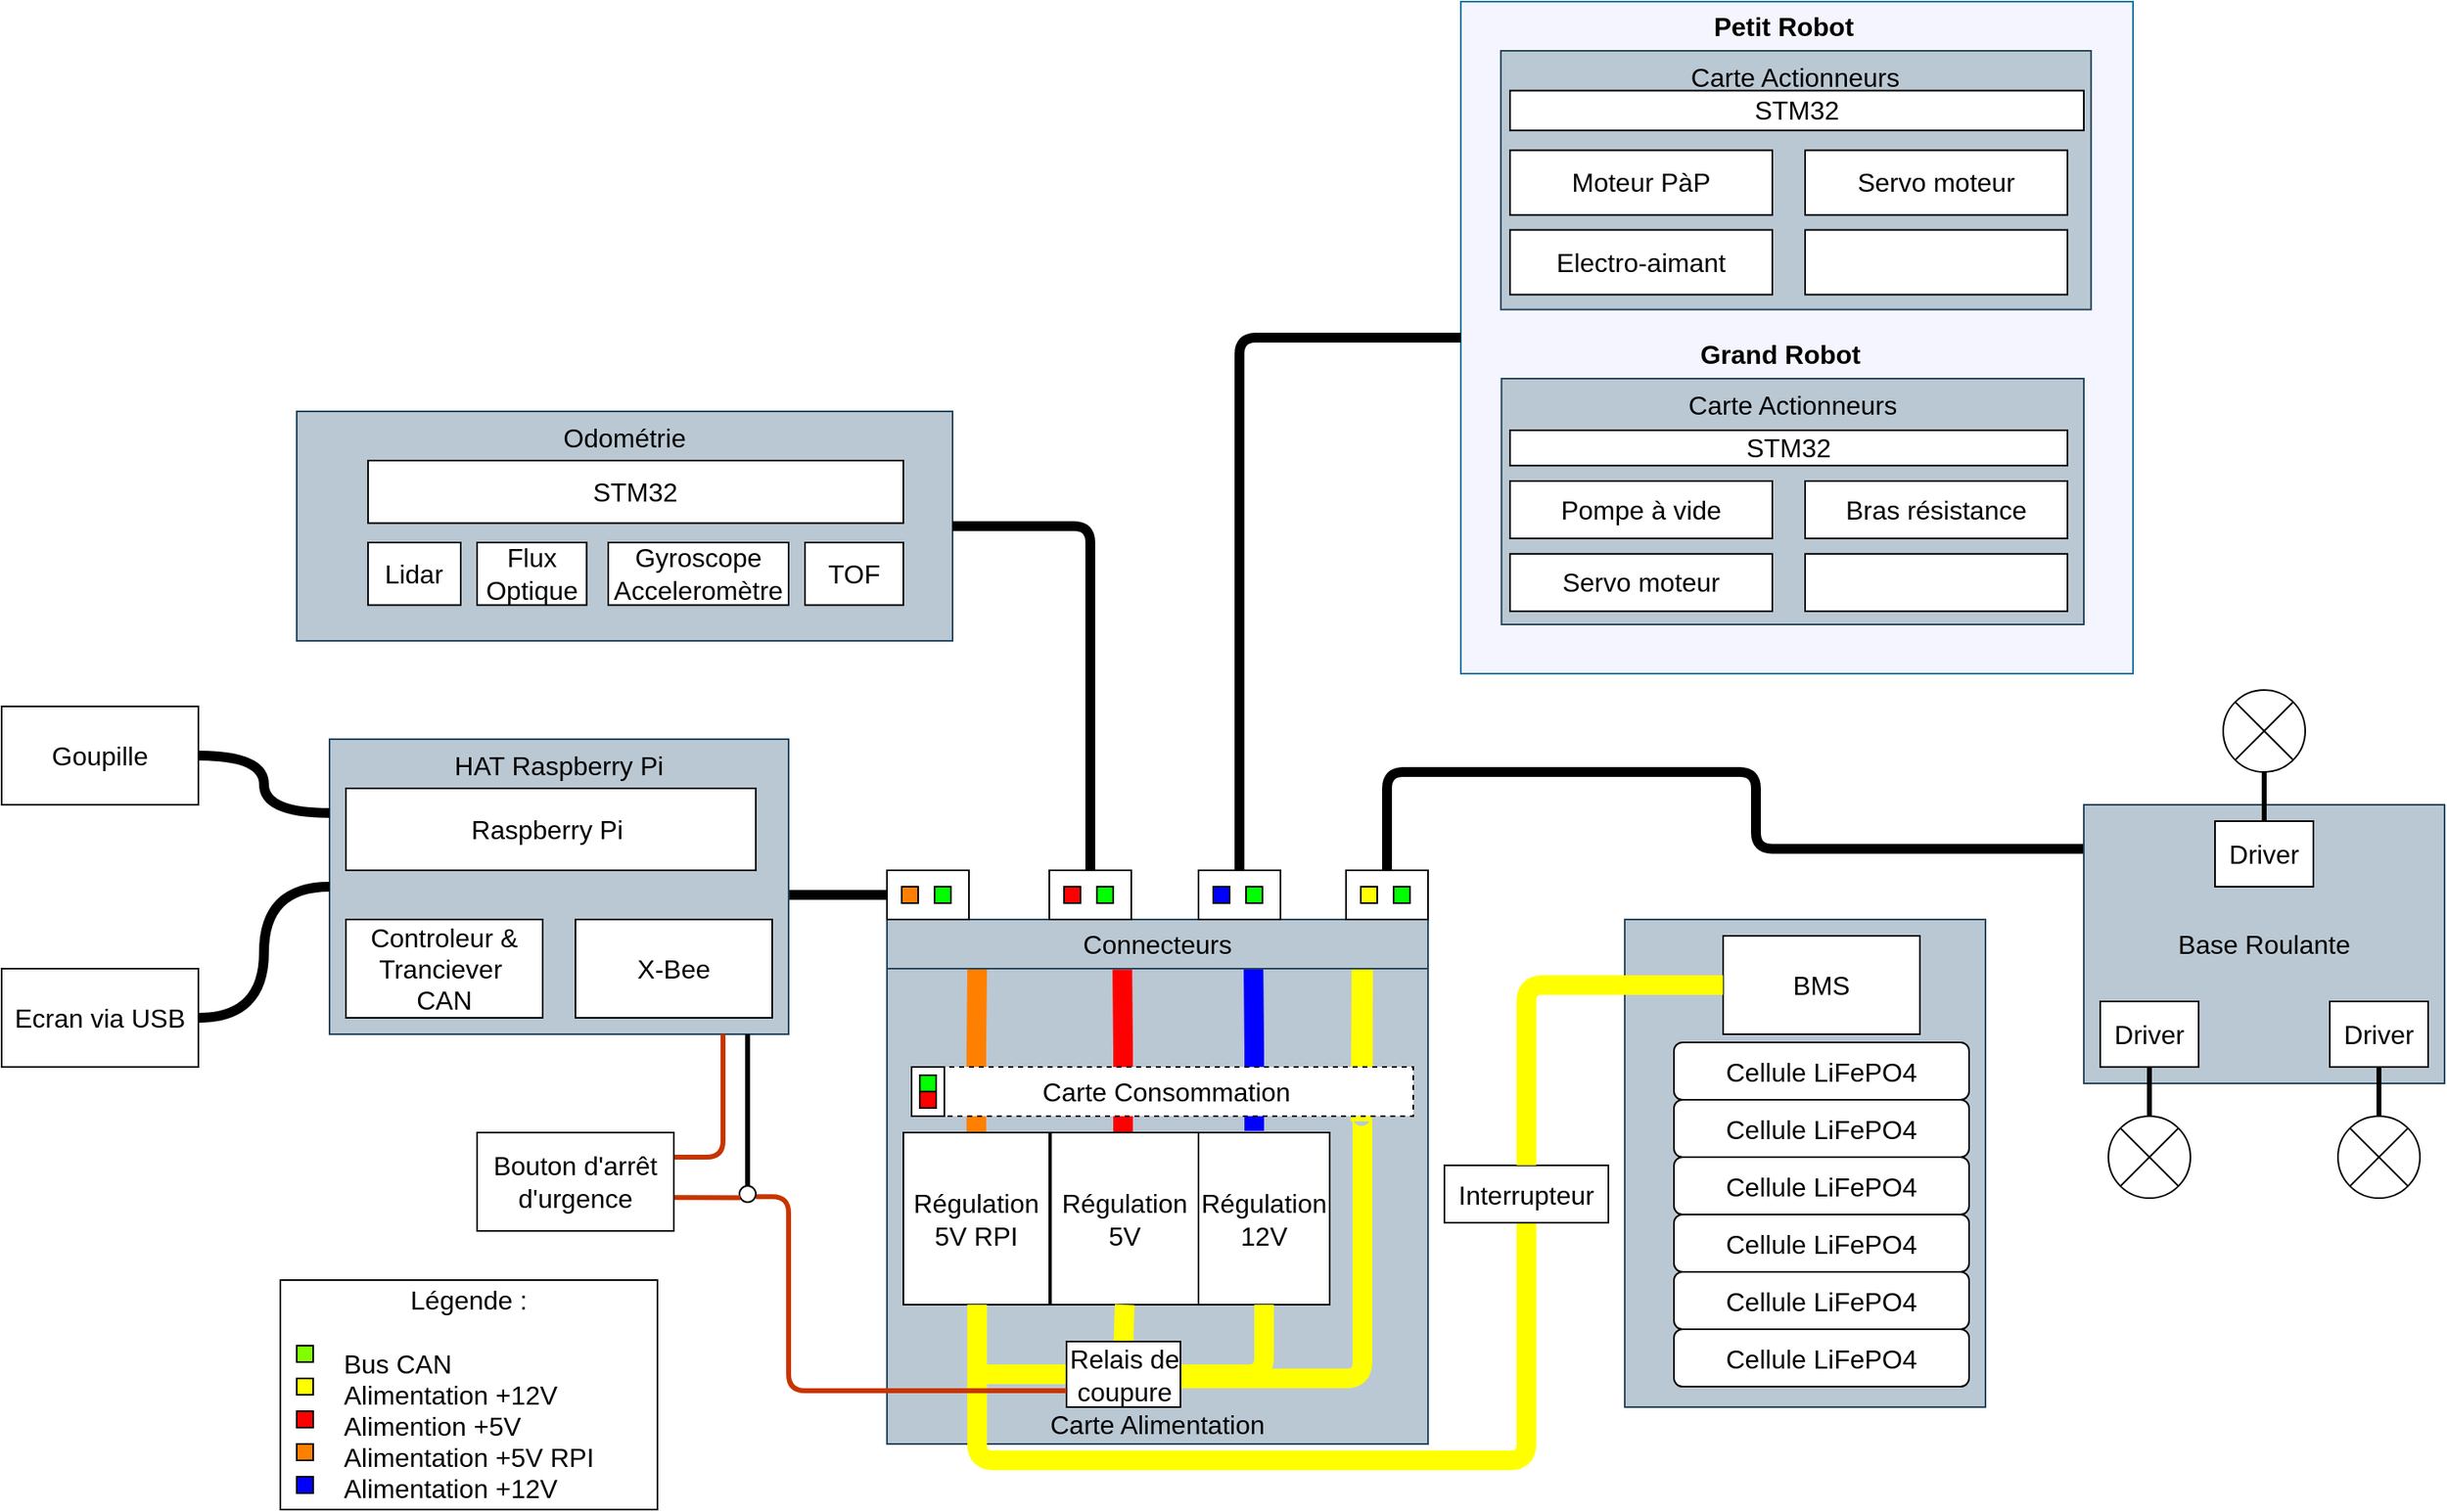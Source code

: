 <mxfile version="15.8.4" type="github">
  <diagram id="JpveLo8PaYovJ9PGyjTf" name="Page-1">
    <mxGraphModel dx="1778" dy="1991" grid="1" gridSize="10" guides="1" tooltips="1" connect="1" arrows="1" fold="1" page="1" pageScale="1" pageWidth="827" pageHeight="1169" math="0" shadow="0">
      <root>
        <mxCell id="0" />
        <mxCell id="1" parent="0" />
        <mxCell id="3YLXrminuR1KJF2vnNBZ-17" value="" style="rounded=0;whiteSpace=wrap;html=1;fontFamily=Helvetica;fontSize=16;fillColor=#F5F5FF;strokeColor=#10739e;" parent="1" vertex="1">
          <mxGeometry x="1270" y="-210" width="410" height="410" as="geometry" />
        </mxCell>
        <mxCell id="44TB2KRQQcfzeu8KFtdc-42" value="Carte Alimentation" style="rounded=0;whiteSpace=wrap;html=1;verticalAlign=bottom;fillColor=#bac8d3;strokeColor=#23445d;fontSize=16;" parent="1" vertex="1">
          <mxGeometry x="920" y="380" width="330" height="290" as="geometry" />
        </mxCell>
        <mxCell id="-E3k1kJGh9sHyTYKa1nS-39" style="edgeStyle=orthogonalEdgeStyle;rounded=0;jumpSize=6;orthogonalLoop=1;jettySize=auto;html=1;endArrow=none;endFill=0;targetPerimeterSpacing=0;strokeColor=#000000;strokeWidth=6;entryX=0;entryY=0.5;entryDx=0;entryDy=0;fontSize=16;" parent="1" target="-E3k1kJGh9sHyTYKa1nS-5" edge="1">
          <mxGeometry relative="1" as="geometry">
            <mxPoint x="890" y="280" as="targetPoint" />
            <mxPoint x="860" y="335" as="sourcePoint" />
            <Array as="points">
              <mxPoint x="860" y="335" />
            </Array>
          </mxGeometry>
        </mxCell>
        <mxCell id="7BKwCYo5F2u6xzoC-rP1-3" style="edgeStyle=orthogonalEdgeStyle;rounded=0;orthogonalLoop=1;jettySize=auto;html=1;entryX=0.435;entryY=1.021;entryDx=0;entryDy=0;entryPerimeter=0;fontColor=#000000;endArrow=none;endFill=0;strokeColor=#0000FF;strokeWidth=12;fontSize=16;" parent="1" edge="1">
          <mxGeometry relative="1" as="geometry">
            <mxPoint x="1143.55" y="380" as="targetPoint" />
            <mxPoint x="1144" y="479" as="sourcePoint" />
            <Array as="points">
              <mxPoint x="1144" y="430" />
            </Array>
          </mxGeometry>
        </mxCell>
        <mxCell id="-E3k1kJGh9sHyTYKa1nS-47" style="edgeStyle=orthogonalEdgeStyle;rounded=1;jumpSize=6;orthogonalLoop=1;jettySize=auto;html=1;exitX=0.005;exitY=0.158;exitDx=0;exitDy=0;entryX=0.5;entryY=0;entryDx=0;entryDy=0;endArrow=none;endFill=0;targetPerimeterSpacing=0;strokeColor=#000000;strokeWidth=6;exitPerimeter=0;fontSize=16;" parent="1" source="44TB2KRQQcfzeu8KFtdc-5" target="-E3k1kJGh9sHyTYKa1nS-44" edge="1">
          <mxGeometry relative="1" as="geometry" />
        </mxCell>
        <mxCell id="44TB2KRQQcfzeu8KFtdc-20" value="" style="group;fontSize=16;" parent="1" vertex="1" connectable="0">
          <mxGeometry x="1360" y="350" width="250" height="297.5" as="geometry" />
        </mxCell>
        <mxCell id="44TB2KRQQcfzeu8KFtdc-15" value="" style="rounded=0;whiteSpace=wrap;html=1;fillColor=#bac8d3;strokeColor=#23445d;fontSize=16;" parent="44TB2KRQQcfzeu8KFtdc-20" vertex="1">
          <mxGeometry x="10" width="220" height="297.5" as="geometry" />
        </mxCell>
        <mxCell id="44TB2KRQQcfzeu8KFtdc-19" value="" style="group;fontSize=16;" parent="44TB2KRQQcfzeu8KFtdc-20" vertex="1" connectable="0">
          <mxGeometry x="40" y="75" width="200" height="222.5" as="geometry" />
        </mxCell>
        <mxCell id="44TB2KRQQcfzeu8KFtdc-9" value="Cellule LiFePO4" style="rounded=1;whiteSpace=wrap;html=1;fontSize=16;" parent="44TB2KRQQcfzeu8KFtdc-19" vertex="1">
          <mxGeometry y="140" width="180" height="35" as="geometry" />
        </mxCell>
        <mxCell id="44TB2KRQQcfzeu8KFtdc-12" value="Cellule LiFePO4" style="rounded=1;whiteSpace=wrap;html=1;fontSize=16;" parent="44TB2KRQQcfzeu8KFtdc-19" vertex="1">
          <mxGeometry y="105" width="180" height="35" as="geometry" />
        </mxCell>
        <mxCell id="44TB2KRQQcfzeu8KFtdc-11" value="Cellule LiFePO4" style="rounded=1;whiteSpace=wrap;html=1;fontSize=16;" parent="44TB2KRQQcfzeu8KFtdc-19" vertex="1">
          <mxGeometry y="70" width="180" height="35" as="geometry" />
        </mxCell>
        <mxCell id="44TB2KRQQcfzeu8KFtdc-8" value="Cellule LiFePO4" style="rounded=1;whiteSpace=wrap;html=1;fontSize=16;" parent="44TB2KRQQcfzeu8KFtdc-19" vertex="1">
          <mxGeometry y="175" width="180" height="35" as="geometry" />
        </mxCell>
        <mxCell id="44TB2KRQQcfzeu8KFtdc-10" value="Cellule LiFePO4" style="rounded=1;whiteSpace=wrap;html=1;fontSize=16;" parent="44TB2KRQQcfzeu8KFtdc-19" vertex="1">
          <mxGeometry y="35" width="180" height="35" as="geometry" />
        </mxCell>
        <mxCell id="44TB2KRQQcfzeu8KFtdc-2" value="Cellule LiFePO4" style="rounded=1;whiteSpace=wrap;html=1;fontSize=16;" parent="44TB2KRQQcfzeu8KFtdc-19" vertex="1">
          <mxGeometry width="180" height="35" as="geometry" />
        </mxCell>
        <mxCell id="44TB2KRQQcfzeu8KFtdc-3" value="BMS" style="rounded=0;whiteSpace=wrap;html=1;fontSize=16;" parent="44TB2KRQQcfzeu8KFtdc-20" vertex="1">
          <mxGeometry x="70" y="10" width="120" height="60" as="geometry" />
        </mxCell>
        <mxCell id="44TB2KRQQcfzeu8KFtdc-40" style="edgeStyle=orthogonalEdgeStyle;rounded=0;orthogonalLoop=1;jettySize=auto;html=1;exitX=0.5;exitY=0;exitDx=0;exitDy=0;entryX=0.435;entryY=1.021;entryDx=0;entryDy=0;entryPerimeter=0;fontColor=#000000;endArrow=none;endFill=0;strokeColor=#FF0000;strokeWidth=12;fontSize=16;" parent="1" source="44TB2KRQQcfzeu8KFtdc-25" target="-E3k1kJGh9sHyTYKa1nS-4" edge="1">
          <mxGeometry relative="1" as="geometry">
            <mxPoint x="1063.92" y="451.76" as="targetPoint" />
            <Array as="points">
              <mxPoint x="1064" y="480" />
              <mxPoint x="1064" y="430" />
            </Array>
          </mxGeometry>
        </mxCell>
        <mxCell id="44TB2KRQQcfzeu8KFtdc-25" value="Régulation 5V" style="whiteSpace=wrap;html=1;rounded=0;fontSize=16;" parent="1" vertex="1">
          <mxGeometry x="1020" y="480" width="90" height="105" as="geometry" />
        </mxCell>
        <mxCell id="44TB2KRQQcfzeu8KFtdc-39" style="edgeStyle=orthogonalEdgeStyle;rounded=0;orthogonalLoop=1;jettySize=auto;html=1;exitX=0.5;exitY=0;exitDx=0;exitDy=0;fontColor=#000000;endArrow=none;endFill=0;strokeColor=#FF8000;strokeWidth=12;entryX=0.171;entryY=0.976;entryDx=0;entryDy=0;entryPerimeter=0;fontSize=16;" parent="1" source="44TB2KRQQcfzeu8KFtdc-26" target="-E3k1kJGh9sHyTYKa1nS-4" edge="1">
          <mxGeometry relative="1" as="geometry">
            <mxPoint x="984" y="410" as="targetPoint" />
            <Array as="points">
              <mxPoint x="974" y="430" />
              <mxPoint x="975" y="379" />
            </Array>
          </mxGeometry>
        </mxCell>
        <mxCell id="44TB2KRQQcfzeu8KFtdc-26" value="Régulation 5V RPI" style="whiteSpace=wrap;html=1;rounded=0;fontSize=16;" parent="1" vertex="1">
          <mxGeometry x="930" y="480" width="89" height="105" as="geometry" />
        </mxCell>
        <mxCell id="44TB2KRQQcfzeu8KFtdc-41" style="edgeStyle=orthogonalEdgeStyle;rounded=0;orthogonalLoop=1;jettySize=auto;html=1;fontColor=#000000;endArrow=none;endFill=0;strokeColor=#FFFF00;strokeWidth=12;fontSize=16;" parent="1" source="44TB2KRQQcfzeu8KFtdc-42" edge="1">
          <mxGeometry relative="1" as="geometry">
            <mxPoint x="1209" y="451" as="targetPoint" />
            <Array as="points" />
            <mxPoint x="1209" y="530" as="sourcePoint" />
          </mxGeometry>
        </mxCell>
        <mxCell id="44TB2KRQQcfzeu8KFtdc-46" value="" style="group;fontSize=16;" parent="1" vertex="1" connectable="0">
          <mxGeometry x="560" y="40" width="400" height="140" as="geometry" />
        </mxCell>
        <mxCell id="44TB2KRQQcfzeu8KFtdc-43" value="Odométrie" style="whiteSpace=wrap;html=1;rounded=0;verticalAlign=top;fillColor=#bac8d3;strokeColor=#23445d;fontSize=16;" parent="44TB2KRQQcfzeu8KFtdc-46" vertex="1">
          <mxGeometry width="400" height="140" as="geometry" />
        </mxCell>
        <mxCell id="44TB2KRQQcfzeu8KFtdc-45" value="STM32" style="whiteSpace=wrap;html=1;fontSize=16;" parent="44TB2KRQQcfzeu8KFtdc-46" vertex="1">
          <mxGeometry x="43.48" y="30" width="326.52" height="38.18" as="geometry" />
        </mxCell>
        <mxCell id="44TB2KRQQcfzeu8KFtdc-7" value="Lidar" style="whiteSpace=wrap;html=1;fontSize=16;" parent="44TB2KRQQcfzeu8KFtdc-46" vertex="1">
          <mxGeometry x="43.47" y="80" width="56.53" height="38.18" as="geometry" />
        </mxCell>
        <mxCell id="sxm1cGQrSlPdfJ-QPMVX-22" value="Flux&lt;br style=&quot;font-size: 16px;&quot;&gt;Optique" style="whiteSpace=wrap;html=1;fontSize=16;" parent="44TB2KRQQcfzeu8KFtdc-46" vertex="1">
          <mxGeometry x="110" y="80" width="66.78" height="38.18" as="geometry" />
        </mxCell>
        <mxCell id="sxm1cGQrSlPdfJ-QPMVX-23" value="Gyroscope&lt;br style=&quot;font-size: 16px;&quot;&gt;Acceleromètre" style="whiteSpace=wrap;html=1;fontSize=16;" parent="44TB2KRQQcfzeu8KFtdc-46" vertex="1">
          <mxGeometry x="190" y="80" width="110" height="38.18" as="geometry" />
        </mxCell>
        <mxCell id="3YLXrminuR1KJF2vnNBZ-18" value="TOF" style="whiteSpace=wrap;html=1;fontSize=16;" parent="44TB2KRQQcfzeu8KFtdc-46" vertex="1">
          <mxGeometry x="310" y="80" width="60" height="38.18" as="geometry" />
        </mxCell>
        <mxCell id="-E3k1kJGh9sHyTYKa1nS-3" style="edgeStyle=orthogonalEdgeStyle;rounded=0;orthogonalLoop=1;jettySize=auto;html=1;exitX=0.898;exitY=0.044;exitDx=0;exitDy=0;fontColor=#000000;endArrow=none;endFill=0;strokeColor=#FFFF00;strokeWidth=12;entryX=0.88;entryY=1.003;entryDx=0;entryDy=0;entryPerimeter=0;exitPerimeter=0;fontSize=16;" parent="1" source="44TB2KRQQcfzeu8KFtdc-4" target="-E3k1kJGh9sHyTYKa1nS-4" edge="1">
          <mxGeometry relative="1" as="geometry">
            <mxPoint x="1210.0" y="420" as="sourcePoint" />
            <mxPoint x="1210" y="390" as="targetPoint" />
          </mxGeometry>
        </mxCell>
        <mxCell id="-E3k1kJGh9sHyTYKa1nS-4" value="Connecteurs" style="whiteSpace=wrap;html=1;fillColor=#bac8d3;strokeColor=#23445d;fontSize=16;" parent="1" vertex="1">
          <mxGeometry x="920" y="350" width="330" height="30" as="geometry" />
        </mxCell>
        <mxCell id="-E3k1kJGh9sHyTYKa1nS-9" value="" style="group;fillColor=none;fontSize=16;" parent="1" vertex="1" connectable="0">
          <mxGeometry x="920" y="320" width="50" height="30" as="geometry" />
        </mxCell>
        <mxCell id="-E3k1kJGh9sHyTYKa1nS-5" value="" style="rounded=0;whiteSpace=wrap;html=1;fontSize=16;" parent="-E3k1kJGh9sHyTYKa1nS-9" vertex="1">
          <mxGeometry width="50" height="30" as="geometry" />
        </mxCell>
        <mxCell id="-E3k1kJGh9sHyTYKa1nS-7" value="" style="rounded=0;whiteSpace=wrap;html=1;fillColor=#00FF00;fontSize=16;" parent="-E3k1kJGh9sHyTYKa1nS-9" vertex="1">
          <mxGeometry x="29" y="10" width="10" height="10" as="geometry" />
        </mxCell>
        <mxCell id="-E3k1kJGh9sHyTYKa1nS-8" value="" style="rounded=0;whiteSpace=wrap;html=1;fillColor=#FF8000;fontSize=16;" parent="-E3k1kJGh9sHyTYKa1nS-9" vertex="1">
          <mxGeometry x="9" y="10" width="10" height="10" as="geometry" />
        </mxCell>
        <mxCell id="-E3k1kJGh9sHyTYKa1nS-10" value="" style="group;fillColor=none;fontSize=16;" parent="1" vertex="1" connectable="0">
          <mxGeometry x="1019" y="320" width="50" height="30" as="geometry" />
        </mxCell>
        <mxCell id="-E3k1kJGh9sHyTYKa1nS-11" value="" style="rounded=0;whiteSpace=wrap;html=1;fontSize=16;" parent="-E3k1kJGh9sHyTYKa1nS-10" vertex="1">
          <mxGeometry width="50" height="30" as="geometry" />
        </mxCell>
        <mxCell id="-E3k1kJGh9sHyTYKa1nS-12" value="" style="rounded=0;whiteSpace=wrap;html=1;fillColor=#00FF00;fontSize=16;" parent="-E3k1kJGh9sHyTYKa1nS-10" vertex="1">
          <mxGeometry x="29" y="10" width="10" height="10" as="geometry" />
        </mxCell>
        <mxCell id="-E3k1kJGh9sHyTYKa1nS-13" value="" style="rounded=0;whiteSpace=wrap;html=1;fillColor=#FF0000;fontSize=16;" parent="-E3k1kJGh9sHyTYKa1nS-10" vertex="1">
          <mxGeometry x="9" y="10" width="10" height="10" as="geometry" />
        </mxCell>
        <mxCell id="-E3k1kJGh9sHyTYKa1nS-40" style="edgeStyle=orthogonalEdgeStyle;rounded=1;jumpSize=6;orthogonalLoop=1;jettySize=auto;html=1;exitX=1;exitY=0.5;exitDx=0;exitDy=0;entryX=0.5;entryY=0;entryDx=0;entryDy=0;endArrow=none;endFill=0;targetPerimeterSpacing=0;strokeColor=#000000;strokeWidth=6;fontSize=16;" parent="1" source="44TB2KRQQcfzeu8KFtdc-43" target="-E3k1kJGh9sHyTYKa1nS-11" edge="1">
          <mxGeometry relative="1" as="geometry" />
        </mxCell>
        <mxCell id="-E3k1kJGh9sHyTYKa1nS-43" value="" style="group;fillColor=none;fontSize=16;" parent="1" vertex="1" connectable="0">
          <mxGeometry x="1200" y="320" width="50" height="30" as="geometry" />
        </mxCell>
        <mxCell id="-E3k1kJGh9sHyTYKa1nS-44" value="" style="rounded=0;whiteSpace=wrap;html=1;fontSize=16;" parent="-E3k1kJGh9sHyTYKa1nS-43" vertex="1">
          <mxGeometry width="50" height="30" as="geometry" />
        </mxCell>
        <mxCell id="-E3k1kJGh9sHyTYKa1nS-45" value="" style="rounded=0;whiteSpace=wrap;html=1;fillColor=#00FF00;fontSize=16;" parent="-E3k1kJGh9sHyTYKa1nS-43" vertex="1">
          <mxGeometry x="29" y="10" width="10" height="10" as="geometry" />
        </mxCell>
        <mxCell id="-E3k1kJGh9sHyTYKa1nS-46" value="" style="rounded=0;whiteSpace=wrap;html=1;fillColor=#FFFF00;fontSize=16;" parent="-E3k1kJGh9sHyTYKa1nS-43" vertex="1">
          <mxGeometry x="9" y="10" width="10" height="10" as="geometry" />
        </mxCell>
        <mxCell id="-E3k1kJGh9sHyTYKa1nS-48" style="edgeStyle=orthogonalEdgeStyle;rounded=1;jumpSize=6;orthogonalLoop=1;jettySize=auto;html=1;exitX=0;exitY=0.5;exitDx=0;exitDy=0;endArrow=none;endFill=0;targetPerimeterSpacing=0;strokeColor=#000000;strokeWidth=6;entryX=0.5;entryY=0;entryDx=0;entryDy=0;fontSize=16;" parent="1" source="3YLXrminuR1KJF2vnNBZ-17" target="7BKwCYo5F2u6xzoC-rP1-7" edge="1">
          <mxGeometry relative="1" as="geometry">
            <mxPoint x="1134" y="290" as="targetPoint" />
          </mxGeometry>
        </mxCell>
        <mxCell id="-E3k1kJGh9sHyTYKa1nS-54" value="" style="group;fontColor=#000000;fontSize=16;" parent="1" vertex="1" connectable="0">
          <mxGeometry x="550" y="570" width="230" height="140" as="geometry" />
        </mxCell>
        <mxCell id="EBTKDX6ij7fzTkhId8Vg-9" value="" style="group;fontSize=16;" parent="-E3k1kJGh9sHyTYKa1nS-54" vertex="1" connectable="0">
          <mxGeometry width="230" height="140" as="geometry" />
        </mxCell>
        <mxCell id="-E3k1kJGh9sHyTYKa1nS-49" value="&lt;font style=&quot;font-size: 16px;&quot;&gt;Légende :&lt;br style=&quot;font-size: 16px;&quot;&gt;&lt;br style=&quot;font-size: 16px;&quot;&gt;&lt;/font&gt;&lt;div style=&quot;text-align: left; font-size: 16px;&quot;&gt;&lt;span style=&quot;font-size: 16px;&quot;&gt;&lt;font style=&quot;font-size: 16px;&quot;&gt;Bus CAN&lt;/font&gt;&lt;/span&gt;&lt;/div&gt;&lt;font style=&quot;font-size: 16px;&quot;&gt;&lt;div style=&quot;text-align: left; font-size: 16px;&quot;&gt;&lt;span style=&quot;font-size: 16px;&quot;&gt;Alimentation +12V&lt;/span&gt;&lt;/div&gt;&lt;div style=&quot;text-align: left; font-size: 16px;&quot;&gt;&lt;span style=&quot;font-size: 16px;&quot;&gt;Alimention +5V&lt;/span&gt;&lt;/div&gt;&lt;div style=&quot;text-align: left; font-size: 16px;&quot;&gt;Alimentation +5V RPI&lt;/div&gt;&lt;div style=&quot;text-align: left; font-size: 16px;&quot;&gt;Alimentation +12V&lt;/div&gt;&lt;/font&gt;" style="rounded=0;whiteSpace=wrap;html=1;fontSize=16;" parent="EBTKDX6ij7fzTkhId8Vg-9" vertex="1">
          <mxGeometry width="230" height="140" as="geometry" />
        </mxCell>
        <mxCell id="-E3k1kJGh9sHyTYKa1nS-50" value="" style="rounded=0;whiteSpace=wrap;html=1;fillColor=#80FF00;fontSize=16;" parent="EBTKDX6ij7fzTkhId8Vg-9" vertex="1">
          <mxGeometry x="10" y="40" width="10" height="10" as="geometry" />
        </mxCell>
        <mxCell id="-E3k1kJGh9sHyTYKa1nS-51" value="" style="rounded=0;whiteSpace=wrap;html=1;fillColor=#FFFF00;fontSize=16;" parent="EBTKDX6ij7fzTkhId8Vg-9" vertex="1">
          <mxGeometry x="10" y="60" width="10" height="10" as="geometry" />
        </mxCell>
        <mxCell id="-E3k1kJGh9sHyTYKa1nS-52" value="" style="rounded=0;whiteSpace=wrap;html=1;fillColor=#FF8000;fontSize=16;" parent="EBTKDX6ij7fzTkhId8Vg-9" vertex="1">
          <mxGeometry x="10" y="100" width="10" height="10" as="geometry" />
        </mxCell>
        <mxCell id="-E3k1kJGh9sHyTYKa1nS-53" value="" style="rounded=0;whiteSpace=wrap;html=1;fillColor=#FF0000;fontSize=16;" parent="EBTKDX6ij7fzTkhId8Vg-9" vertex="1">
          <mxGeometry x="10" y="80" width="10" height="10" as="geometry" />
        </mxCell>
        <mxCell id="7BKwCYo5F2u6xzoC-rP1-5" value="" style="rounded=0;whiteSpace=wrap;html=1;fillColor=#0000FF;fontSize=16;" parent="EBTKDX6ij7fzTkhId8Vg-9" vertex="1">
          <mxGeometry x="10" y="120" width="10" height="10" as="geometry" />
        </mxCell>
        <mxCell id="EBTKDX6ij7fzTkhId8Vg-6" style="edgeStyle=orthogonalEdgeStyle;shape=connector;rounded=1;orthogonalLoop=1;jettySize=auto;html=1;exitX=0.893;exitY=1.106;exitDx=0;exitDy=0;labelBackgroundColor=default;fontFamily=Helvetica;fontSize=16;fontColor=default;endArrow=none;endFill=0;strokeColor=#FFFF00;strokeWidth=12;exitPerimeter=0;" parent="1" source="44TB2KRQQcfzeu8KFtdc-4" target="ejgdBeEjGK2QCuLSDI6G-1" edge="1">
          <mxGeometry relative="1" as="geometry">
            <mxPoint x="1150" y="630" as="targetPoint" />
            <Array as="points">
              <mxPoint x="1209" y="470" />
              <mxPoint x="1210" y="470" />
              <mxPoint x="1210" y="630" />
            </Array>
          </mxGeometry>
        </mxCell>
        <mxCell id="44TB2KRQQcfzeu8KFtdc-4" value="Carte Consommation" style="rounded=0;whiteSpace=wrap;html=1;dashed=1;fontSize=16;" parent="1" vertex="1">
          <mxGeometry x="940" y="440" width="301" height="30" as="geometry" />
        </mxCell>
        <mxCell id="-E3k1kJGh9sHyTYKa1nS-63" value="" style="group;fontSize=16;" parent="1" vertex="1" connectable="0">
          <mxGeometry x="935" y="440" width="20" height="30" as="geometry" />
        </mxCell>
        <mxCell id="-E3k1kJGh9sHyTYKa1nS-58" value="" style="rounded=0;whiteSpace=wrap;html=1;rotation=-90;fontSize=16;" parent="-E3k1kJGh9sHyTYKa1nS-63" vertex="1">
          <mxGeometry x="-5" y="5" width="30" height="20" as="geometry" />
        </mxCell>
        <mxCell id="-E3k1kJGh9sHyTYKa1nS-59" value="" style="rounded=0;whiteSpace=wrap;html=1;fillColor=#00FF00;rotation=-90;fontSize=16;" parent="-E3k1kJGh9sHyTYKa1nS-63" vertex="1">
          <mxGeometry x="5" y="5" width="10" height="10" as="geometry" />
        </mxCell>
        <mxCell id="-E3k1kJGh9sHyTYKa1nS-60" value="" style="rounded=0;whiteSpace=wrap;html=1;fillColor=#FF0000;rotation=-90;fontSize=16;" parent="-E3k1kJGh9sHyTYKa1nS-63" vertex="1">
          <mxGeometry x="5" y="15" width="10" height="10" as="geometry" />
        </mxCell>
        <mxCell id="7BKwCYo5F2u6xzoC-rP1-2" value="Régulation 12V" style="whiteSpace=wrap;html=1;rounded=0;fontSize=16;" parent="1" vertex="1">
          <mxGeometry x="1110" y="480" width="80" height="105" as="geometry" />
        </mxCell>
        <mxCell id="7BKwCYo5F2u6xzoC-rP1-6" value="" style="group;fillColor=none;fontSize=16;" parent="1" vertex="1" connectable="0">
          <mxGeometry x="1110" y="320" width="50" height="30" as="geometry" />
        </mxCell>
        <mxCell id="7BKwCYo5F2u6xzoC-rP1-7" value="" style="rounded=0;whiteSpace=wrap;html=1;fontSize=16;" parent="7BKwCYo5F2u6xzoC-rP1-6" vertex="1">
          <mxGeometry width="50" height="30" as="geometry" />
        </mxCell>
        <mxCell id="7BKwCYo5F2u6xzoC-rP1-8" value="" style="rounded=0;whiteSpace=wrap;html=1;fillColor=#00FF00;fontSize=16;" parent="7BKwCYo5F2u6xzoC-rP1-6" vertex="1">
          <mxGeometry x="29" y="10" width="10" height="10" as="geometry" />
        </mxCell>
        <mxCell id="7BKwCYo5F2u6xzoC-rP1-9" value="" style="rounded=0;whiteSpace=wrap;html=1;fillColor=#0000FF;fontSize=16;" parent="7BKwCYo5F2u6xzoC-rP1-6" vertex="1">
          <mxGeometry x="9" y="10" width="10" height="10" as="geometry" />
        </mxCell>
        <mxCell id="u4MHSRJe8l4s6vNli1uG-5" value="" style="group;fontSize=16;" parent="1" vertex="1" connectable="0">
          <mxGeometry x="580" y="240" width="280" height="180" as="geometry" />
        </mxCell>
        <mxCell id="44TB2KRQQcfzeu8KFtdc-1" value="HAT Raspberry Pi" style="rounded=0;whiteSpace=wrap;html=1;verticalAlign=top;fillColor=#bac8d3;strokeColor=#23445d;fontSize=16;" parent="u4MHSRJe8l4s6vNli1uG-5" vertex="1">
          <mxGeometry width="280" height="180" as="geometry" />
        </mxCell>
        <mxCell id="u4MHSRJe8l4s6vNli1uG-1" value="Raspberry Pi&amp;nbsp;" style="rounded=0;whiteSpace=wrap;html=1;fontSize=16;" parent="u4MHSRJe8l4s6vNli1uG-5" vertex="1">
          <mxGeometry x="10" y="30" width="250" height="50" as="geometry" />
        </mxCell>
        <mxCell id="u4MHSRJe8l4s6vNli1uG-2" value="Controleur &amp;amp; Tranciever&amp;nbsp;&lt;br style=&quot;font-size: 16px;&quot;&gt;CAN" style="rounded=0;whiteSpace=wrap;html=1;fontSize=16;" parent="u4MHSRJe8l4s6vNli1uG-5" vertex="1">
          <mxGeometry x="10" y="110" width="120" height="60" as="geometry" />
        </mxCell>
        <mxCell id="u4MHSRJe8l4s6vNli1uG-3" value="X-Bee" style="rounded=0;whiteSpace=wrap;html=1;fontSize=16;" parent="u4MHSRJe8l4s6vNli1uG-5" vertex="1">
          <mxGeometry x="150" y="110" width="120" height="60" as="geometry" />
        </mxCell>
        <mxCell id="sxm1cGQrSlPdfJ-QPMVX-17" style="edgeStyle=orthogonalEdgeStyle;rounded=1;orthogonalLoop=1;jettySize=auto;html=1;endArrow=none;endFill=0;strokeColor=#FFFF00;strokeWidth=12;entryX=0.5;entryY=1;entryDx=0;entryDy=0;fontSize=16;" parent="1" target="44TB2KRQQcfzeu8KFtdc-26" edge="1">
          <mxGeometry relative="1" as="geometry">
            <mxPoint x="1020" y="620" as="targetPoint" />
            <Array as="points">
              <mxPoint x="1310" y="680" />
              <mxPoint x="975" y="680" />
              <mxPoint x="975" y="585" />
            </Array>
            <mxPoint x="1310" y="520" as="sourcePoint" />
          </mxGeometry>
        </mxCell>
        <mxCell id="sxm1cGQrSlPdfJ-QPMVX-13" style="edgeStyle=orthogonalEdgeStyle;rounded=0;orthogonalLoop=1;jettySize=auto;html=1;exitX=0.5;exitY=0;exitDx=0;exitDy=0;entryX=0.5;entryY=1;entryDx=0;entryDy=0;endArrow=none;endFill=0;strokeWidth=12;strokeColor=#FFFF00;startArrow=none;fontSize=16;" parent="1" source="ejgdBeEjGK2QCuLSDI6G-1" target="44TB2KRQQcfzeu8KFtdc-25" edge="1">
          <mxGeometry relative="1" as="geometry">
            <mxPoint x="1150.0" y="620" as="sourcePoint" />
          </mxGeometry>
        </mxCell>
        <mxCell id="sxm1cGQrSlPdfJ-QPMVX-21" style="edgeStyle=orthogonalEdgeStyle;shape=connector;jumpSize=6;orthogonalLoop=1;jettySize=auto;html=1;exitX=1;exitY=0.5;exitDx=0;exitDy=0;entryX=0;entryY=0.25;entryDx=0;entryDy=0;labelBackgroundColor=default;fontFamily=Helvetica;fontSize=16;fontColor=default;endArrow=none;endFill=0;targetPerimeterSpacing=0;strokeColor=#000000;strokeWidth=6;curved=1;" parent="1" source="sxm1cGQrSlPdfJ-QPMVX-18" target="44TB2KRQQcfzeu8KFtdc-1" edge="1">
          <mxGeometry relative="1" as="geometry">
            <Array as="points">
              <mxPoint x="540" y="250" />
              <mxPoint x="540" y="285" />
            </Array>
          </mxGeometry>
        </mxCell>
        <mxCell id="sxm1cGQrSlPdfJ-QPMVX-18" value="Goupille" style="rounded=0;whiteSpace=wrap;html=1;fontSize=16;" parent="1" vertex="1">
          <mxGeometry x="380" y="220" width="120" height="60" as="geometry" />
        </mxCell>
        <mxCell id="3YLXrminuR1KJF2vnNBZ-8" value="" style="group;fontSize=16;" parent="1" vertex="1" connectable="0">
          <mxGeometry x="1280" y="-190" width="374.4" height="180" as="geometry" />
        </mxCell>
        <mxCell id="44TB2KRQQcfzeu8KFtdc-63" value="" style="group;fontSize=16;" parent="3YLXrminuR1KJF2vnNBZ-8" vertex="1" connectable="0">
          <mxGeometry y="10" width="374.4" height="170" as="geometry" />
        </mxCell>
        <mxCell id="44TB2KRQQcfzeu8KFtdc-60" value="Carte Actionneurs" style="rounded=0;whiteSpace=wrap;html=1;verticalAlign=top;fillColor=#bac8d3;strokeColor=#23445d;fontSize=16;" parent="44TB2KRQQcfzeu8KFtdc-63" vertex="1">
          <mxGeometry x="14.4" width="360" height="157.857" as="geometry" />
        </mxCell>
        <mxCell id="44TB2KRQQcfzeu8KFtdc-61" value="STM32" style="whiteSpace=wrap;html=1;rounded=0;verticalAlign=middle;labelBackgroundColor=default;fontSize=16;" parent="44TB2KRQQcfzeu8KFtdc-63" vertex="1">
          <mxGeometry x="20" y="24.286" width="350" height="24.286" as="geometry" />
        </mxCell>
        <mxCell id="3YLXrminuR1KJF2vnNBZ-12" value="Moteur PàP" style="whiteSpace=wrap;html=1;rounded=0;verticalAlign=middle;labelBackgroundColor=default;fontSize=16;" parent="44TB2KRQQcfzeu8KFtdc-63" vertex="1">
          <mxGeometry x="20" y="60.714" width="160" height="39.464" as="geometry" />
        </mxCell>
        <mxCell id="3YLXrminuR1KJF2vnNBZ-13" value="Electro-aimant" style="whiteSpace=wrap;html=1;rounded=0;verticalAlign=middle;labelBackgroundColor=default;fontSize=16;" parent="44TB2KRQQcfzeu8KFtdc-63" vertex="1">
          <mxGeometry x="20" y="109.286" width="160" height="39.464" as="geometry" />
        </mxCell>
        <mxCell id="3YLXrminuR1KJF2vnNBZ-14" value="Servo moteur" style="whiteSpace=wrap;html=1;rounded=0;verticalAlign=middle;labelBackgroundColor=default;fontSize=16;" parent="44TB2KRQQcfzeu8KFtdc-63" vertex="1">
          <mxGeometry x="200" y="60.714" width="160" height="39.464" as="geometry" />
        </mxCell>
        <mxCell id="3YLXrminuR1KJF2vnNBZ-15" value="" style="whiteSpace=wrap;html=1;rounded=0;verticalAlign=middle;labelBackgroundColor=default;fontSize=16;" parent="44TB2KRQQcfzeu8KFtdc-63" vertex="1">
          <mxGeometry x="200" y="109.286" width="160" height="39.464" as="geometry" />
        </mxCell>
        <mxCell id="3YLXrminuR1KJF2vnNBZ-9" value="" style="group;fontSize=16;" parent="1" vertex="1" connectable="0">
          <mxGeometry x="1280" y="10" width="370" height="160" as="geometry" />
        </mxCell>
        <mxCell id="3YLXrminuR1KJF2vnNBZ-1" value="" style="group;fontSize=16;" parent="3YLXrminuR1KJF2vnNBZ-9" vertex="1" connectable="0">
          <mxGeometry y="20" width="370" height="140" as="geometry" />
        </mxCell>
        <mxCell id="3YLXrminuR1KJF2vnNBZ-2" value="Carte Actionneurs" style="rounded=0;whiteSpace=wrap;html=1;verticalAlign=top;fillColor=#bac8d3;strokeColor=#23445d;fontSize=16;" parent="3YLXrminuR1KJF2vnNBZ-1" vertex="1">
          <mxGeometry x="14.8" y="-10" width="355.2" height="150" as="geometry" />
        </mxCell>
        <mxCell id="3YLXrminuR1KJF2vnNBZ-3" value="STM32" style="whiteSpace=wrap;html=1;rounded=0;verticalAlign=middle;labelBackgroundColor=default;fontSize=16;" parent="3YLXrminuR1KJF2vnNBZ-1" vertex="1">
          <mxGeometry x="20" y="21.538" width="340" height="21.538" as="geometry" />
        </mxCell>
        <mxCell id="3YLXrminuR1KJF2vnNBZ-4" value="Pompe à vide" style="whiteSpace=wrap;html=1;rounded=0;verticalAlign=middle;labelBackgroundColor=default;fontSize=16;" parent="3YLXrminuR1KJF2vnNBZ-1" vertex="1">
          <mxGeometry x="20" y="52.5" width="160" height="35" as="geometry" />
        </mxCell>
        <mxCell id="3YLXrminuR1KJF2vnNBZ-10" value="Servo moteur" style="whiteSpace=wrap;html=1;rounded=0;verticalAlign=middle;labelBackgroundColor=default;fontSize=16;" parent="3YLXrminuR1KJF2vnNBZ-1" vertex="1">
          <mxGeometry x="20" y="96.923" width="160" height="35" as="geometry" />
        </mxCell>
        <mxCell id="3YLXrminuR1KJF2vnNBZ-11" value="Bras résistance" style="whiteSpace=wrap;html=1;rounded=0;verticalAlign=middle;labelBackgroundColor=default;fontSize=16;" parent="3YLXrminuR1KJF2vnNBZ-1" vertex="1">
          <mxGeometry x="200" y="52.5" width="160" height="35" as="geometry" />
        </mxCell>
        <mxCell id="3YLXrminuR1KJF2vnNBZ-16" value="" style="whiteSpace=wrap;html=1;rounded=0;verticalAlign=middle;labelBackgroundColor=default;fontSize=16;" parent="3YLXrminuR1KJF2vnNBZ-1" vertex="1">
          <mxGeometry x="200" y="96.923" width="160" height="35" as="geometry" />
        </mxCell>
        <mxCell id="3YLXrminuR1KJF2vnNBZ-20" style="edgeStyle=orthogonalEdgeStyle;shape=connector;jumpSize=6;orthogonalLoop=1;jettySize=auto;html=1;exitX=1;exitY=0.5;exitDx=0;exitDy=0;entryX=0;entryY=0.5;entryDx=0;entryDy=0;labelBackgroundColor=default;fontFamily=Helvetica;fontSize=16;fontColor=default;endArrow=none;endFill=0;targetPerimeterSpacing=0;strokeColor=#000000;strokeWidth=6;curved=1;" parent="1" source="3YLXrminuR1KJF2vnNBZ-19" target="44TB2KRQQcfzeu8KFtdc-1" edge="1">
          <mxGeometry relative="1" as="geometry" />
        </mxCell>
        <mxCell id="3YLXrminuR1KJF2vnNBZ-19" value="Ecran via USB" style="rounded=0;whiteSpace=wrap;html=1;fontSize=16;" parent="1" vertex="1">
          <mxGeometry x="380" y="380" width="120" height="60" as="geometry" />
        </mxCell>
        <mxCell id="ejgdBeEjGK2QCuLSDI6G-4" style="edgeStyle=orthogonalEdgeStyle;shape=connector;rounded=1;orthogonalLoop=1;jettySize=auto;html=1;exitX=1;exitY=0.5;exitDx=0;exitDy=0;entryX=0.5;entryY=1;entryDx=0;entryDy=0;labelBackgroundColor=default;fontFamily=Helvetica;fontSize=16;fontColor=default;endArrow=none;endFill=0;strokeColor=#FFFF00;strokeWidth=12;" parent="1" source="ejgdBeEjGK2QCuLSDI6G-1" target="7BKwCYo5F2u6xzoC-rP1-2" edge="1">
          <mxGeometry relative="1" as="geometry" />
        </mxCell>
        <mxCell id="EBTKDX6ij7fzTkhId8Vg-5" style="edgeStyle=orthogonalEdgeStyle;shape=connector;rounded=1;orthogonalLoop=1;jettySize=auto;html=1;exitX=0;exitY=0.5;exitDx=0;exitDy=0;labelBackgroundColor=default;fontFamily=Helvetica;fontSize=16;fontColor=default;endArrow=none;endFill=0;strokeColor=#FFFF00;strokeWidth=12;" parent="1" source="ejgdBeEjGK2QCuLSDI6G-1" edge="1">
          <mxGeometry relative="1" as="geometry">
            <mxPoint x="980" y="627.524" as="targetPoint" />
          </mxGeometry>
        </mxCell>
        <mxCell id="ejgdBeEjGK2QCuLSDI6G-1" value="Relais de coupure" style="rounded=0;whiteSpace=wrap;html=1;fontSize=16;" parent="1" vertex="1">
          <mxGeometry x="1029.5" y="607.5" width="69.5" height="40" as="geometry" />
        </mxCell>
        <mxCell id="EBTKDX6ij7fzTkhId8Vg-2" value="Interrupteur" style="rounded=0;whiteSpace=wrap;html=1;fontSize=16;" parent="1" vertex="1">
          <mxGeometry x="1260" y="500" width="100" height="35" as="geometry" />
        </mxCell>
        <mxCell id="EBTKDX6ij7fzTkhId8Vg-3" value="" style="edgeStyle=orthogonalEdgeStyle;rounded=1;orthogonalLoop=1;jettySize=auto;html=1;exitX=0;exitY=0.5;exitDx=0;exitDy=0;fontColor=#000000;endArrow=none;endFill=0;strokeColor=#FFFF00;strokeWidth=12;fontSize=16;" parent="1" source="44TB2KRQQcfzeu8KFtdc-3" target="EBTKDX6ij7fzTkhId8Vg-2" edge="1">
          <mxGeometry relative="1" as="geometry">
            <mxPoint x="1310" y="530" as="targetPoint" />
            <Array as="points">
              <mxPoint x="1310" y="390" />
            </Array>
            <mxPoint x="1430" y="390.0" as="sourcePoint" />
          </mxGeometry>
        </mxCell>
        <mxCell id="EBTKDX6ij7fzTkhId8Vg-13" value="" style="edgeStyle=orthogonalEdgeStyle;shape=connector;rounded=1;jumpSize=6;orthogonalLoop=1;jettySize=auto;html=1;labelBackgroundColor=default;fontFamily=Helvetica;fontSize=16;fontColor=default;endArrow=none;endFill=0;targetPerimeterSpacing=0;strokeColor=#C73500;strokeWidth=3;fillColor=#fa6800;exitX=1;exitY=0.25;exitDx=0;exitDy=0;" parent="1" source="EBTKDX6ij7fzTkhId8Vg-10" edge="1">
          <mxGeometry relative="1" as="geometry">
            <mxPoint x="820" y="420" as="targetPoint" />
            <Array as="points">
              <mxPoint x="820" y="495" />
              <mxPoint x="820" y="421" />
            </Array>
          </mxGeometry>
        </mxCell>
        <mxCell id="EBTKDX6ij7fzTkhId8Vg-14" style="edgeStyle=orthogonalEdgeStyle;shape=connector;jumpSize=6;orthogonalLoop=1;jettySize=auto;html=1;exitX=1.004;exitY=0.661;exitDx=0;exitDy=0;entryX=0;entryY=0.75;entryDx=0;entryDy=0;labelBackgroundColor=default;fontFamily=Helvetica;fontSize=16;fontColor=default;endArrow=none;endFill=0;targetPerimeterSpacing=0;strokeColor=#C73500;strokeWidth=3;fillColor=#fa6800;rounded=1;exitPerimeter=0;startArrow=none;" parent="1" source="EBTKDX6ij7fzTkhId8Vg-18" target="ejgdBeEjGK2QCuLSDI6G-1" edge="1">
          <mxGeometry relative="1" as="geometry">
            <Array as="points">
              <mxPoint x="860" y="520" />
              <mxPoint x="860" y="638" />
            </Array>
          </mxGeometry>
        </mxCell>
        <mxCell id="EBTKDX6ij7fzTkhId8Vg-10" value="Bouton d&#39;arrêt d&#39;urgence" style="rounded=0;whiteSpace=wrap;html=1;fontFamily=Helvetica;fontSize=16;fontColor=default;" parent="1" vertex="1">
          <mxGeometry x="670" y="480" width="120" height="60" as="geometry" />
        </mxCell>
        <mxCell id="EBTKDX6ij7fzTkhId8Vg-17" style="edgeStyle=orthogonalEdgeStyle;shape=connector;rounded=1;jumpSize=6;orthogonalLoop=1;jettySize=auto;html=1;labelBackgroundColor=default;fontFamily=Helvetica;fontSize=16;fontColor=default;endArrow=none;endFill=0;targetPerimeterSpacing=0;strokeColor=#000000;strokeWidth=3;fillColor=#fa6800;entryX=0.5;entryY=0;entryDx=0;entryDy=0;" parent="1" target="EBTKDX6ij7fzTkhId8Vg-18" edge="1">
          <mxGeometry relative="1" as="geometry">
            <mxPoint x="900" y="640" as="targetPoint" />
            <mxPoint x="835" y="420" as="sourcePoint" />
            <Array as="points">
              <mxPoint x="835" y="420" />
            </Array>
          </mxGeometry>
        </mxCell>
        <mxCell id="EBTKDX6ij7fzTkhId8Vg-18" value="" style="ellipse;whiteSpace=wrap;html=1;aspect=fixed;fontFamily=Helvetica;fontSize=16;fontColor=default;" parent="1" vertex="1">
          <mxGeometry x="830" y="512.5" width="10" height="10" as="geometry" />
        </mxCell>
        <mxCell id="EBTKDX6ij7fzTkhId8Vg-26" value="" style="edgeStyle=orthogonalEdgeStyle;shape=connector;jumpSize=6;orthogonalLoop=1;jettySize=auto;html=1;exitX=1.004;exitY=0.661;exitDx=0;exitDy=0;entryX=0;entryY=0.75;entryDx=0;entryDy=0;labelBackgroundColor=default;fontFamily=Helvetica;fontSize=16;fontColor=default;endArrow=none;endFill=0;strokeColor=#C73500;strokeWidth=3;fillColor=#fa6800;rounded=1;exitPerimeter=0;" parent="1" source="EBTKDX6ij7fzTkhId8Vg-10" target="EBTKDX6ij7fzTkhId8Vg-18" edge="1">
          <mxGeometry relative="1" as="geometry">
            <mxPoint x="790.48" y="519.66" as="sourcePoint" />
            <mxPoint x="1029.5" y="637.5" as="targetPoint" />
            <Array as="points" />
          </mxGeometry>
        </mxCell>
        <mxCell id="EBTKDX6ij7fzTkhId8Vg-36" value="" style="group;fontSize=16;" parent="1" vertex="1" connectable="0">
          <mxGeometry x="1650" y="210" width="220" height="310" as="geometry" />
        </mxCell>
        <mxCell id="44TB2KRQQcfzeu8KFtdc-5" value="Base Roulante" style="rounded=0;whiteSpace=wrap;html=1;fillColor=#bac8d3;strokeColor=#23445d;fontSize=16;" parent="EBTKDX6ij7fzTkhId8Vg-36" vertex="1">
          <mxGeometry y="70" width="220" height="170" as="geometry" />
        </mxCell>
        <mxCell id="EBTKDX6ij7fzTkhId8Vg-27" value="Driver" style="rounded=0;whiteSpace=wrap;html=1;fontFamily=Helvetica;fontSize=16;fontColor=default;" parent="EBTKDX6ij7fzTkhId8Vg-36" vertex="1">
          <mxGeometry x="10" y="190" width="60" height="40" as="geometry" />
        </mxCell>
        <mxCell id="EBTKDX6ij7fzTkhId8Vg-28" value="Driver" style="rounded=0;whiteSpace=wrap;html=1;fontFamily=Helvetica;fontSize=16;fontColor=default;" parent="EBTKDX6ij7fzTkhId8Vg-36" vertex="1">
          <mxGeometry x="150" y="190" width="60" height="40" as="geometry" />
        </mxCell>
        <mxCell id="EBTKDX6ij7fzTkhId8Vg-29" value="Driver" style="rounded=0;whiteSpace=wrap;html=1;fontFamily=Helvetica;fontSize=16;fontColor=default;" parent="EBTKDX6ij7fzTkhId8Vg-36" vertex="1">
          <mxGeometry x="80" y="80" width="60" height="40" as="geometry" />
        </mxCell>
        <mxCell id="EBTKDX6ij7fzTkhId8Vg-33" value="" style="edgeStyle=orthogonalEdgeStyle;shape=connector;rounded=1;jumpSize=6;orthogonalLoop=1;jettySize=auto;html=1;labelBackgroundColor=default;fontFamily=Helvetica;fontSize=16;fontColor=default;endArrow=none;endFill=0;targetPerimeterSpacing=0;strokeColor=#000000;strokeWidth=3;fillColor=#fa6800;" parent="EBTKDX6ij7fzTkhId8Vg-36" source="EBTKDX6ij7fzTkhId8Vg-30" target="EBTKDX6ij7fzTkhId8Vg-27" edge="1">
          <mxGeometry relative="1" as="geometry" />
        </mxCell>
        <mxCell id="EBTKDX6ij7fzTkhId8Vg-30" value="" style="shape=sumEllipse;perimeter=ellipsePerimeter;whiteSpace=wrap;html=1;backgroundOutline=1;fontFamily=Helvetica;fontSize=16;fontColor=default;aspect=fixed;" parent="EBTKDX6ij7fzTkhId8Vg-36" vertex="1">
          <mxGeometry x="15" y="260" width="50" height="50" as="geometry" />
        </mxCell>
        <mxCell id="EBTKDX6ij7fzTkhId8Vg-34" value="" style="edgeStyle=orthogonalEdgeStyle;shape=connector;rounded=1;jumpSize=6;orthogonalLoop=1;jettySize=auto;html=1;labelBackgroundColor=default;fontFamily=Helvetica;fontSize=16;fontColor=default;endArrow=none;endFill=0;targetPerimeterSpacing=0;strokeColor=#000000;strokeWidth=3;fillColor=#fa6800;" parent="EBTKDX6ij7fzTkhId8Vg-36" source="EBTKDX6ij7fzTkhId8Vg-31" target="EBTKDX6ij7fzTkhId8Vg-28" edge="1">
          <mxGeometry relative="1" as="geometry" />
        </mxCell>
        <mxCell id="EBTKDX6ij7fzTkhId8Vg-31" value="" style="shape=sumEllipse;perimeter=ellipsePerimeter;whiteSpace=wrap;html=1;backgroundOutline=1;fontFamily=Helvetica;fontSize=16;fontColor=default;aspect=fixed;" parent="EBTKDX6ij7fzTkhId8Vg-36" vertex="1">
          <mxGeometry x="155" y="260" width="50" height="50" as="geometry" />
        </mxCell>
        <mxCell id="EBTKDX6ij7fzTkhId8Vg-35" value="" style="edgeStyle=orthogonalEdgeStyle;shape=connector;rounded=1;jumpSize=6;orthogonalLoop=1;jettySize=auto;html=1;labelBackgroundColor=default;fontFamily=Helvetica;fontSize=16;fontColor=default;endArrow=none;endFill=0;targetPerimeterSpacing=0;strokeColor=#000000;strokeWidth=3;fillColor=#fa6800;" parent="EBTKDX6ij7fzTkhId8Vg-36" source="EBTKDX6ij7fzTkhId8Vg-32" target="EBTKDX6ij7fzTkhId8Vg-29" edge="1">
          <mxGeometry relative="1" as="geometry" />
        </mxCell>
        <mxCell id="EBTKDX6ij7fzTkhId8Vg-32" value="" style="shape=sumEllipse;perimeter=ellipsePerimeter;whiteSpace=wrap;html=1;backgroundOutline=1;fontFamily=Helvetica;fontSize=16;fontColor=default;aspect=fixed;" parent="EBTKDX6ij7fzTkhId8Vg-36" vertex="1">
          <mxGeometry x="85" width="50" height="50" as="geometry" />
        </mxCell>
        <mxCell id="3YLXrminuR1KJF2vnNBZ-6" value="&lt;b style=&quot;font-size: 16px;&quot;&gt;Petit Robot&lt;/b&gt;" style="text;html=1;strokeColor=none;fillColor=none;align=center;verticalAlign=middle;whiteSpace=wrap;rounded=0;fontFamily=Helvetica;fontSize=16;fontColor=default;" parent="1" vertex="1">
          <mxGeometry x="1422.2" y="-210" width="90" height="30" as="geometry" />
        </mxCell>
        <mxCell id="3YLXrminuR1KJF2vnNBZ-7" value="&lt;b style=&quot;font-size: 16px;&quot;&gt;Grand Robot&lt;/b&gt;" style="text;html=1;strokeColor=none;fillColor=none;align=center;verticalAlign=middle;whiteSpace=wrap;rounded=0;fontFamily=Helvetica;fontSize=16;fontColor=default;" parent="1" vertex="1">
          <mxGeometry x="1410" y="-10" width="110" height="30" as="geometry" />
        </mxCell>
      </root>
    </mxGraphModel>
  </diagram>
</mxfile>
